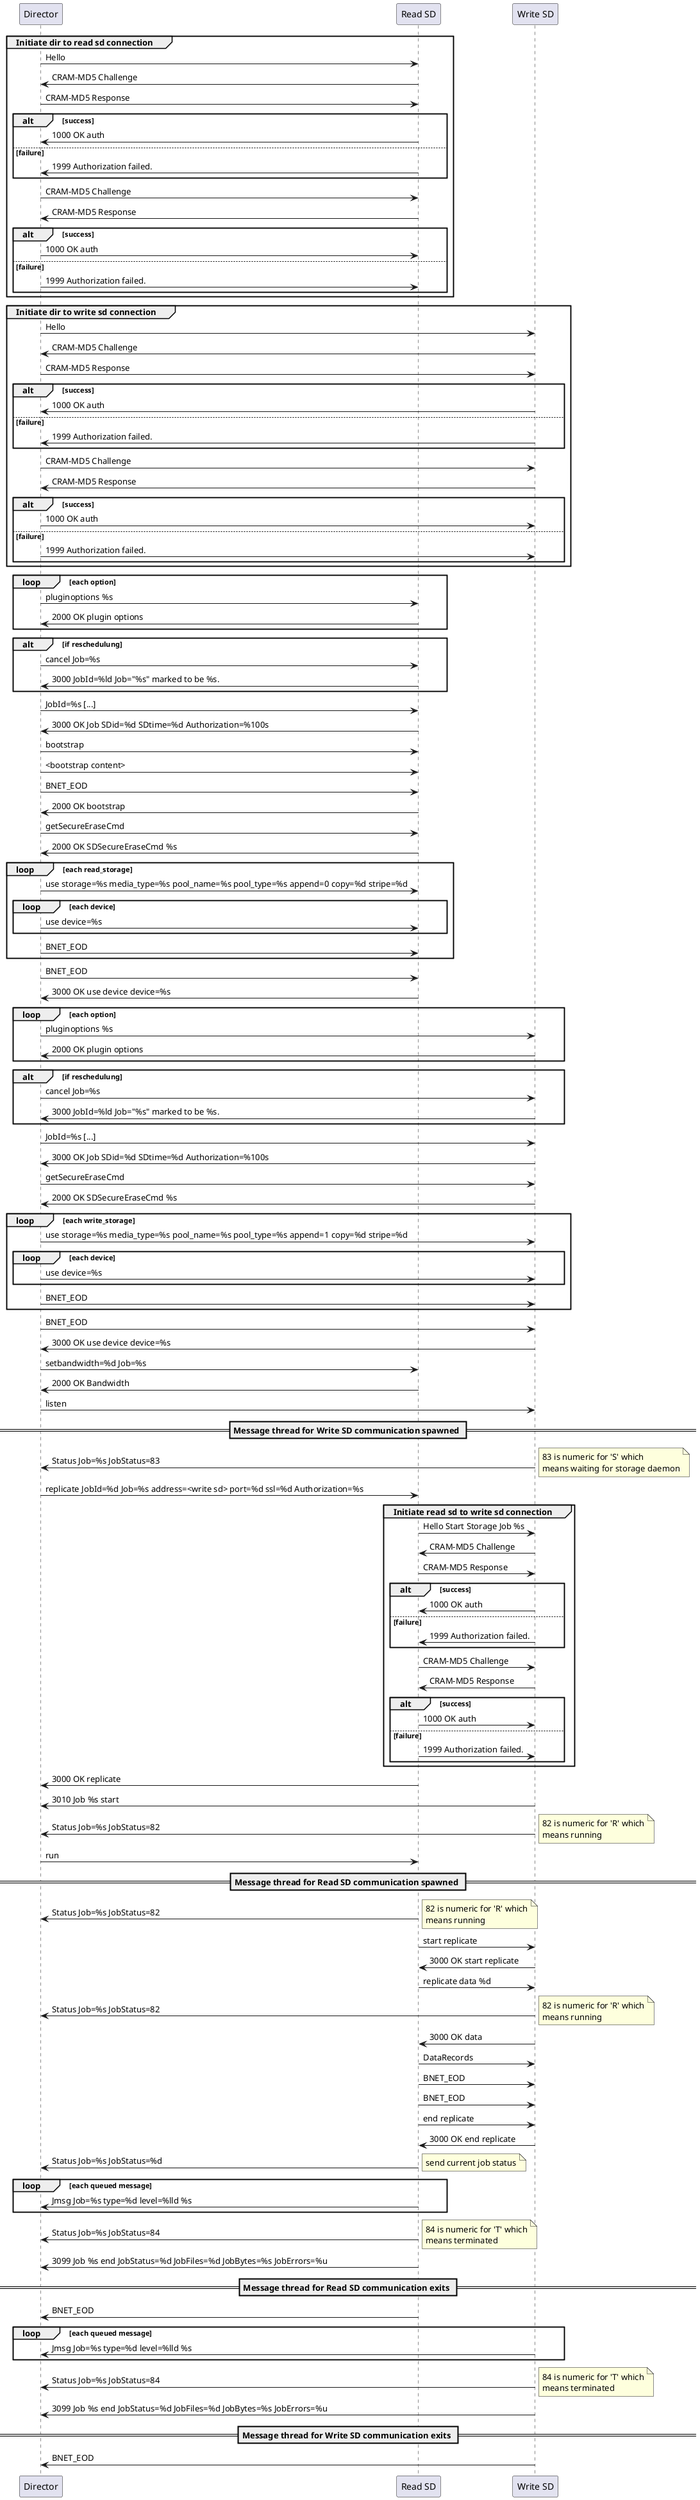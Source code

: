 @startuml
participant d as "Director"
participant r as "Read SD"
participant w as "Write SD"
group Initiate dir to read sd connection
  d -> r : Hello
  r -> d : CRAM-MD5 Challenge
  d -> r : CRAM-MD5 Response
  alt success
    r -> d : 1000 OK auth
  else failure
    r -> d : 1999 Authorization failed.
  end
  d -> r : CRAM-MD5 Challenge
  r -> d : CRAM-MD5 Response
  alt success
    d -> r : 1000 OK auth
  else failure
    d -> r : 1999 Authorization failed.
  end
end
group Initiate dir to write sd connection
  d -> w : Hello
  w -> d : CRAM-MD5 Challenge
  d -> w : CRAM-MD5 Response
  alt success
    w -> d : 1000 OK auth
  else failure
    w -> d : 1999 Authorization failed.
  end
  d -> w : CRAM-MD5 Challenge
  w -> d : CRAM-MD5 Response
  alt success
    d -> w : 1000 OK auth
  else failure
    d -> w : 1999 Authorization failed.
  end
end

loop each option
  d -> r : pluginoptions %s
  r -> d : 2000 OK plugin options
end
alt if reschedulung
  d -> r : cancel Job=%s
  r -> d : 3000 JobId=%ld Job="%s" marked to be %s.
end
d -> r : JobId=%s [...]
r -> d : 3000 OK Job SDid=%d SDtime=%d Authorization=%100s
d -> r : bootstrap
d -> r : <bootstrap content>
d -> r : BNET_EOD
r -> d : 2000 OK bootstrap
d -> r : getSecureEraseCmd
r -> d : 2000 OK SDSecureEraseCmd %s
loop each read_storage
  d -> r : use storage=%s media_type=%s pool_name=%s pool_type=%s append=0 copy=%d stripe=%d
  loop each device
    d -> r : use device=%s
  end
  d -> r : BNET_EOD
end
d -> r : BNET_EOD
r -> d : 3000 OK use device device=%s


loop each option
  d -> w : pluginoptions %s
  w -> d : 2000 OK plugin options
end
alt if reschedulung
  d -> w : cancel Job=%s
  w -> d : 3000 JobId=%ld Job="%s" marked to be %s.
end
d -> w : JobId=%s [...]
w -> d : 3000 OK Job SDid=%d SDtime=%d Authorization=%100s
d -> w : getSecureEraseCmd
w -> d : 2000 OK SDSecureEraseCmd %s
loop each write_storage
  d -> w : use storage=%s media_type=%s pool_name=%s pool_type=%s append=1 copy=%d stripe=%d
  loop each device
    d -> w : use device=%s
  end
  d -> w : BNET_EOD
end
d -> w : BNET_EOD
w -> d : 3000 OK use device device=%s

d -> r : setbandwidth=%d Job=%s
r -> d : 2000 OK Bandwidth
d -> w : listen
== Message thread for Write SD communication spawned ==
w -> d : Status Job=%s JobStatus=83
note right
  83 is numeric for 'S' which
  means waiting for storage daemon
end note
d -> r : replicate JobId=%d Job=%s address=<write sd> port=%d ssl=%d Authorization=%s

group Initiate read sd to write sd connection
  r -> w : Hello Start Storage Job %s
  w -> r : CRAM-MD5 Challenge
  r -> w : CRAM-MD5 Response
  alt success
    w -> r : 1000 OK auth
  else failure
    w -> r : 1999 Authorization failed.
  end
  r -> w : CRAM-MD5 Challenge
  w -> r : CRAM-MD5 Response
  alt success
    r -> w : 1000 OK auth
  else failure
    r -> w : 1999 Authorization failed.
  end
end
r -> d : 3000 OK replicate

w -> d : 3010 Job %s start
w -> d : Status Job=%s JobStatus=82
note right
  82 is numeric for 'R' which
  means running
end note

d -> r : run
== Message thread for Read SD communication spawned ==
r -> d : Status Job=%s JobStatus=82
note right
  82 is numeric for 'R' which
  means running
end note

r -> w : start replicate
w -> r : 3000 OK start replicate
r -> w : replicate data %d
w -> d : Status Job=%s JobStatus=82
note right
  82 is numeric for 'R' which
  means running
end note
w -> r : 3000 OK data

r -> w : DataRecords

r -> w : BNET_EOD
r -> w : BNET_EOD
r -> w : end replicate
w -> r : 3000 OK end replicate



r -> d : Status Job=%s JobStatus=%d
note right
  send current job status
end note
loop each queued message
  r -> d : Jmsg Job=%s type=%d level=%lld %s
end
r -> d : Status Job=%s JobStatus=84
note right
  84 is numeric for 'T' which
  means terminated
end note
r -> d : 3099 Job %s end JobStatus=%d JobFiles=%d JobBytes=%s JobErrors=%u
== Message thread for Read SD communication exits ==
r -> d : BNET_EOD


loop each queued message
  w -> d : Jmsg Job=%s type=%d level=%lld %s
end
w -> d : Status Job=%s JobStatus=84
note right
  84 is numeric for 'T' which
  means terminated
end note
w -> d : 3099 Job %s end JobStatus=%d JobFiles=%d JobBytes=%s JobErrors=%u
== Message thread for Write SD communication exits ==
w -> d : BNET_EOD
@enduml
